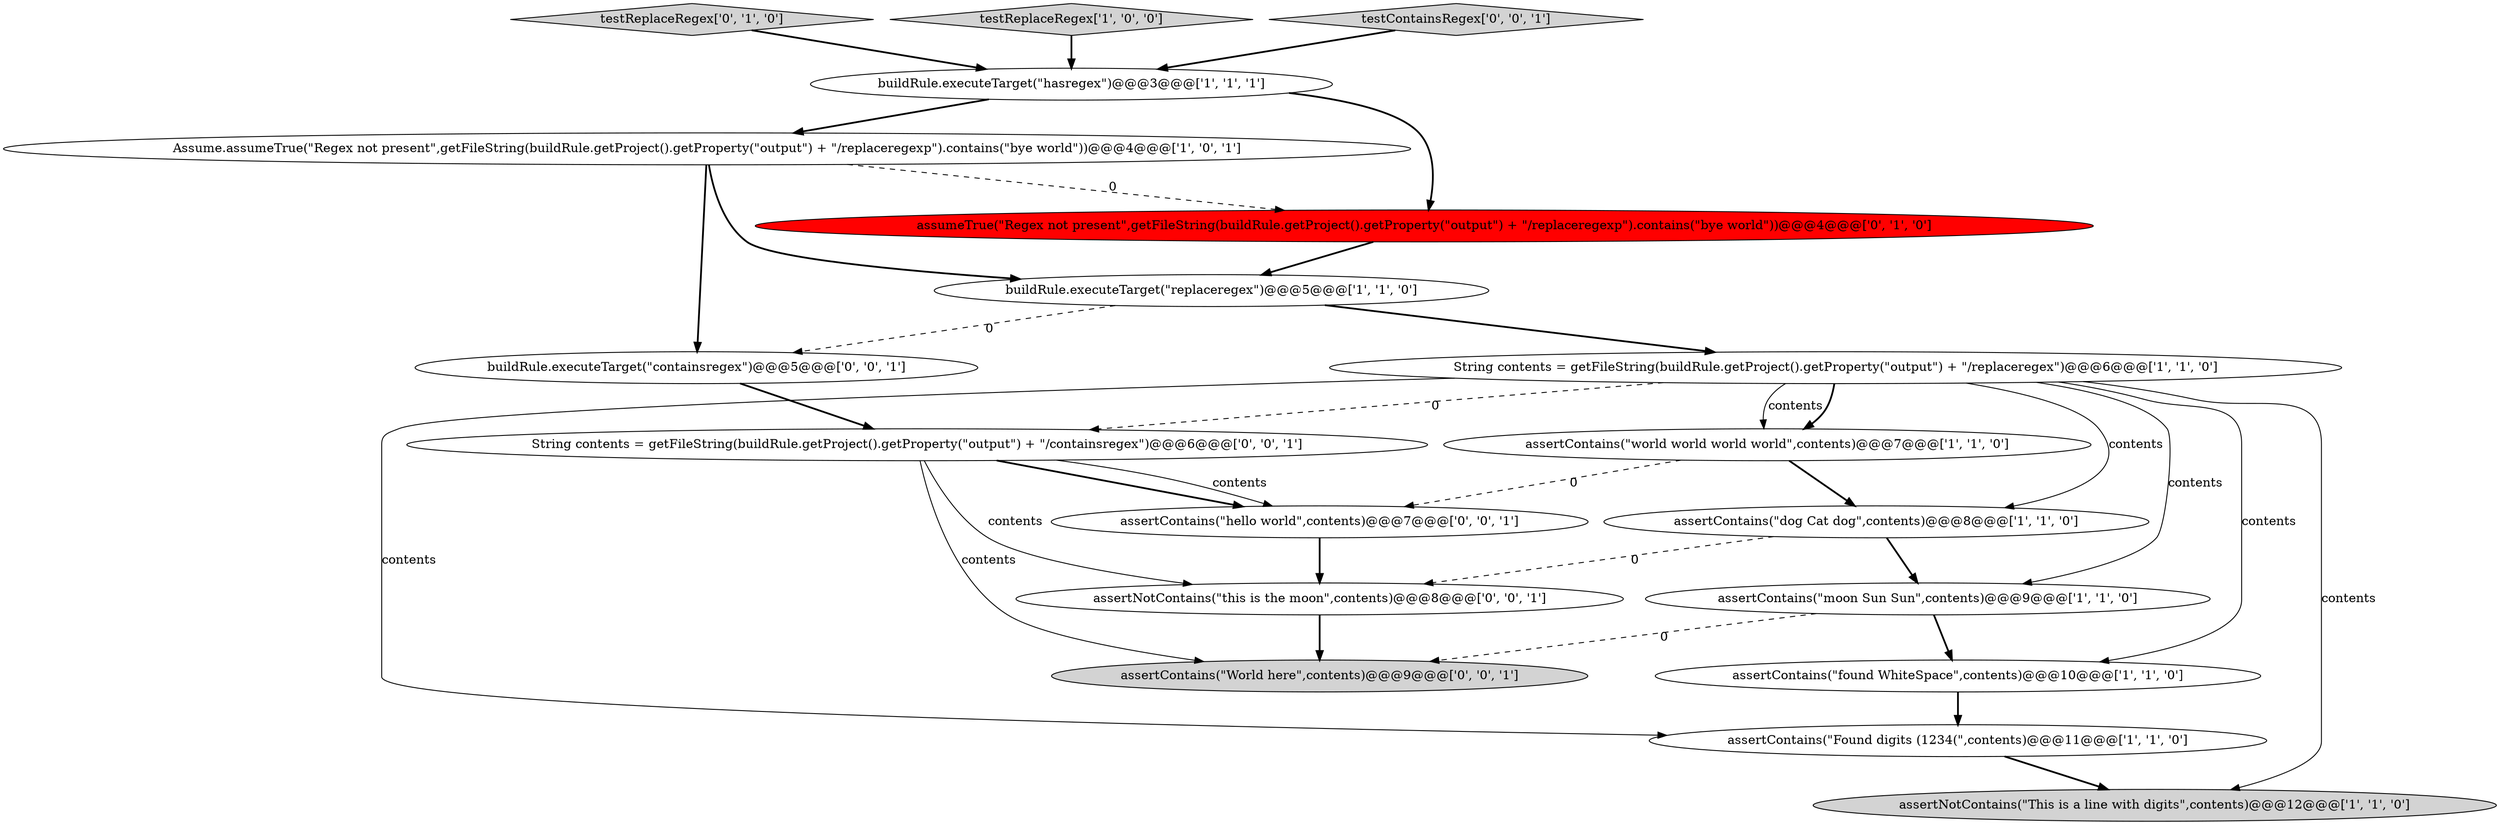 digraph {
11 [style = filled, label = "testReplaceRegex['0', '1', '0']", fillcolor = lightgray, shape = diamond image = "AAA0AAABBB2BBB"];
1 [style = filled, label = "testReplaceRegex['1', '0', '0']", fillcolor = lightgray, shape = diamond image = "AAA0AAABBB1BBB"];
0 [style = filled, label = "assertNotContains(\"This is a line with digits\",contents)@@@12@@@['1', '1', '0']", fillcolor = lightgray, shape = ellipse image = "AAA0AAABBB1BBB"];
9 [style = filled, label = "buildRule.executeTarget(\"hasregex\")@@@3@@@['1', '1', '1']", fillcolor = white, shape = ellipse image = "AAA0AAABBB1BBB"];
17 [style = filled, label = "assertContains(\"World here\",contents)@@@9@@@['0', '0', '1']", fillcolor = lightgray, shape = ellipse image = "AAA0AAABBB3BBB"];
4 [style = filled, label = "assertContains(\"dog Cat dog\",contents)@@@8@@@['1', '1', '0']", fillcolor = white, shape = ellipse image = "AAA0AAABBB1BBB"];
14 [style = filled, label = "assertContains(\"hello world\",contents)@@@7@@@['0', '0', '1']", fillcolor = white, shape = ellipse image = "AAA0AAABBB3BBB"];
8 [style = filled, label = "String contents = getFileString(buildRule.getProject().getProperty(\"output\") + \"/replaceregex\")@@@6@@@['1', '1', '0']", fillcolor = white, shape = ellipse image = "AAA0AAABBB1BBB"];
15 [style = filled, label = "assertNotContains(\"this is the moon\",contents)@@@8@@@['0', '0', '1']", fillcolor = white, shape = ellipse image = "AAA0AAABBB3BBB"];
12 [style = filled, label = "assumeTrue(\"Regex not present\",getFileString(buildRule.getProject().getProperty(\"output\") + \"/replaceregexp\").contains(\"bye world\"))@@@4@@@['0', '1', '0']", fillcolor = red, shape = ellipse image = "AAA1AAABBB2BBB"];
16 [style = filled, label = "buildRule.executeTarget(\"containsregex\")@@@5@@@['0', '0', '1']", fillcolor = white, shape = ellipse image = "AAA0AAABBB3BBB"];
18 [style = filled, label = "testContainsRegex['0', '0', '1']", fillcolor = lightgray, shape = diamond image = "AAA0AAABBB3BBB"];
3 [style = filled, label = "assertContains(\"found WhiteSpace\",contents)@@@10@@@['1', '1', '0']", fillcolor = white, shape = ellipse image = "AAA0AAABBB1BBB"];
2 [style = filled, label = "assertContains(\"moon Sun Sun\",contents)@@@9@@@['1', '1', '0']", fillcolor = white, shape = ellipse image = "AAA0AAABBB1BBB"];
6 [style = filled, label = "assertContains(\"world world world world\",contents)@@@7@@@['1', '1', '0']", fillcolor = white, shape = ellipse image = "AAA0AAABBB1BBB"];
7 [style = filled, label = "buildRule.executeTarget(\"replaceregex\")@@@5@@@['1', '1', '0']", fillcolor = white, shape = ellipse image = "AAA0AAABBB1BBB"];
13 [style = filled, label = "String contents = getFileString(buildRule.getProject().getProperty(\"output\") + \"/containsregex\")@@@6@@@['0', '0', '1']", fillcolor = white, shape = ellipse image = "AAA0AAABBB3BBB"];
5 [style = filled, label = "assertContains(\"Found digits (1234(\",contents)@@@11@@@['1', '1', '0']", fillcolor = white, shape = ellipse image = "AAA0AAABBB1BBB"];
10 [style = filled, label = "Assume.assumeTrue(\"Regex not present\",getFileString(buildRule.getProject().getProperty(\"output\") + \"/replaceregexp\").contains(\"bye world\"))@@@4@@@['1', '0', '1']", fillcolor = white, shape = ellipse image = "AAA0AAABBB1BBB"];
8->6 [style = solid, label="contents"];
16->13 [style = bold, label=""];
8->4 [style = solid, label="contents"];
8->0 [style = solid, label="contents"];
7->16 [style = dashed, label="0"];
2->3 [style = bold, label=""];
10->12 [style = dashed, label="0"];
8->6 [style = bold, label=""];
4->2 [style = bold, label=""];
9->10 [style = bold, label=""];
6->14 [style = dashed, label="0"];
7->8 [style = bold, label=""];
11->9 [style = bold, label=""];
8->3 [style = solid, label="contents"];
10->7 [style = bold, label=""];
13->15 [style = solid, label="contents"];
2->17 [style = dashed, label="0"];
12->7 [style = bold, label=""];
1->9 [style = bold, label=""];
8->13 [style = dashed, label="0"];
6->4 [style = bold, label=""];
15->17 [style = bold, label=""];
3->5 [style = bold, label=""];
8->5 [style = solid, label="contents"];
10->16 [style = bold, label=""];
5->0 [style = bold, label=""];
4->15 [style = dashed, label="0"];
13->14 [style = solid, label="contents"];
8->2 [style = solid, label="contents"];
18->9 [style = bold, label=""];
13->17 [style = solid, label="contents"];
14->15 [style = bold, label=""];
9->12 [style = bold, label=""];
13->14 [style = bold, label=""];
}
